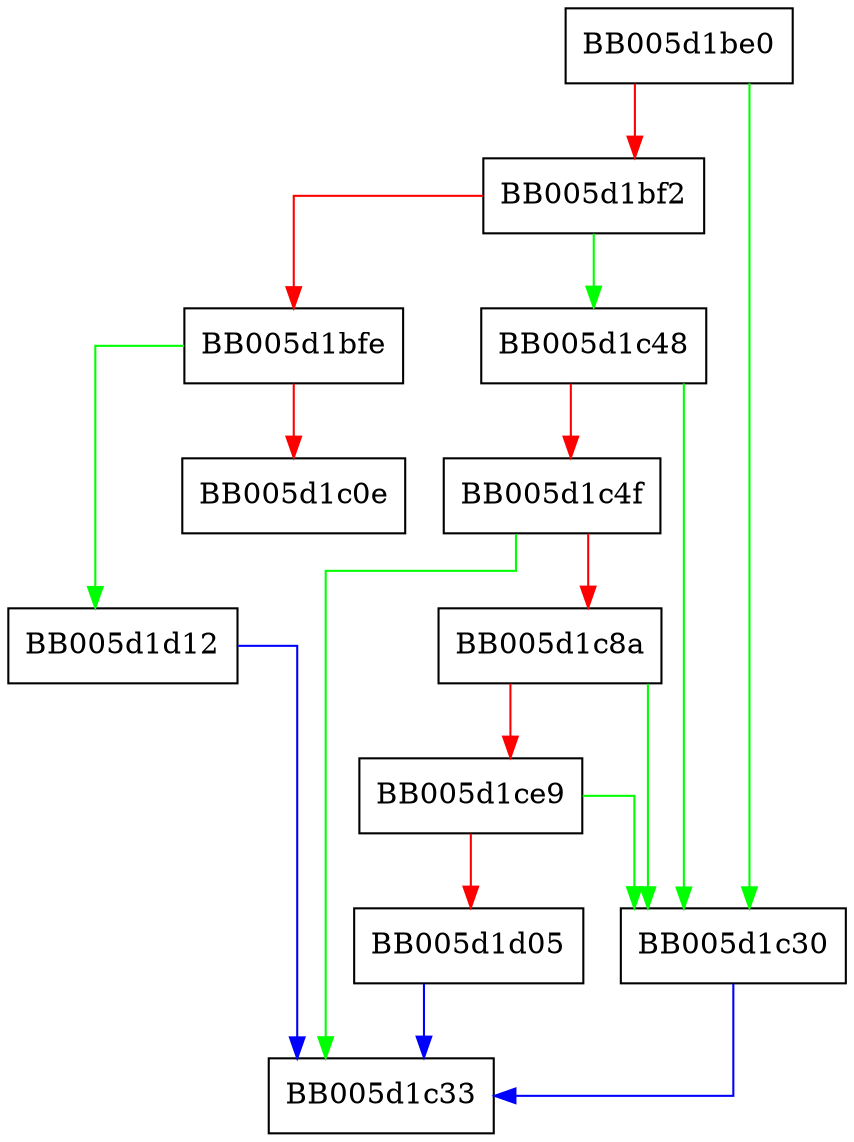 digraph EVP_PKEY_get_default_digest_nid {
  node [shape="box"];
  graph [splines=ortho];
  BB005d1be0 -> BB005d1c30 [color="green"];
  BB005d1be0 -> BB005d1bf2 [color="red"];
  BB005d1bf2 -> BB005d1c48 [color="green"];
  BB005d1bf2 -> BB005d1bfe [color="red"];
  BB005d1bfe -> BB005d1d12 [color="green"];
  BB005d1bfe -> BB005d1c0e [color="red"];
  BB005d1c30 -> BB005d1c33 [color="blue"];
  BB005d1c48 -> BB005d1c30 [color="green"];
  BB005d1c48 -> BB005d1c4f [color="red"];
  BB005d1c4f -> BB005d1c33 [color="green"];
  BB005d1c4f -> BB005d1c8a [color="red"];
  BB005d1c8a -> BB005d1c30 [color="green"];
  BB005d1c8a -> BB005d1ce9 [color="red"];
  BB005d1ce9 -> BB005d1c30 [color="green"];
  BB005d1ce9 -> BB005d1d05 [color="red"];
  BB005d1d05 -> BB005d1c33 [color="blue"];
  BB005d1d12 -> BB005d1c33 [color="blue"];
}